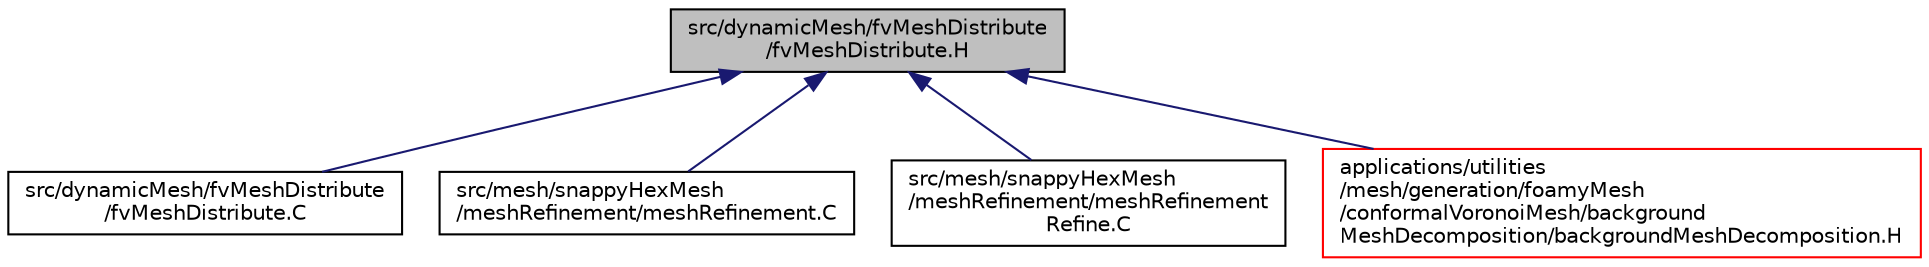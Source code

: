 digraph "src/dynamicMesh/fvMeshDistribute/fvMeshDistribute.H"
{
  bgcolor="transparent";
  edge [fontname="Helvetica",fontsize="10",labelfontname="Helvetica",labelfontsize="10"];
  node [fontname="Helvetica",fontsize="10",shape=record];
  Node310 [label="src/dynamicMesh/fvMeshDistribute\l/fvMeshDistribute.H",height=0.2,width=0.4,color="black", fillcolor="grey75", style="filled", fontcolor="black"];
  Node310 -> Node311 [dir="back",color="midnightblue",fontsize="10",style="solid",fontname="Helvetica"];
  Node311 [label="src/dynamicMesh/fvMeshDistribute\l/fvMeshDistribute.C",height=0.2,width=0.4,color="black",URL="$a00416.html"];
  Node310 -> Node312 [dir="back",color="midnightblue",fontsize="10",style="solid",fontname="Helvetica"];
  Node312 [label="src/mesh/snappyHexMesh\l/meshRefinement/meshRefinement.C",height=0.2,width=0.4,color="black",URL="$a07733.html"];
  Node310 -> Node313 [dir="back",color="midnightblue",fontsize="10",style="solid",fontname="Helvetica"];
  Node313 [label="src/mesh/snappyHexMesh\l/meshRefinement/meshRefinement\lRefine.C",height=0.2,width=0.4,color="black",URL="$a07748.html"];
  Node310 -> Node314 [dir="back",color="midnightblue",fontsize="10",style="solid",fontname="Helvetica"];
  Node314 [label="applications/utilities\l/mesh/generation/foamyMesh\l/conformalVoronoiMesh/background\lMeshDecomposition/backgroundMeshDecomposition.H",height=0.2,width=0.4,color="red",URL="$a18476.html"];
}

